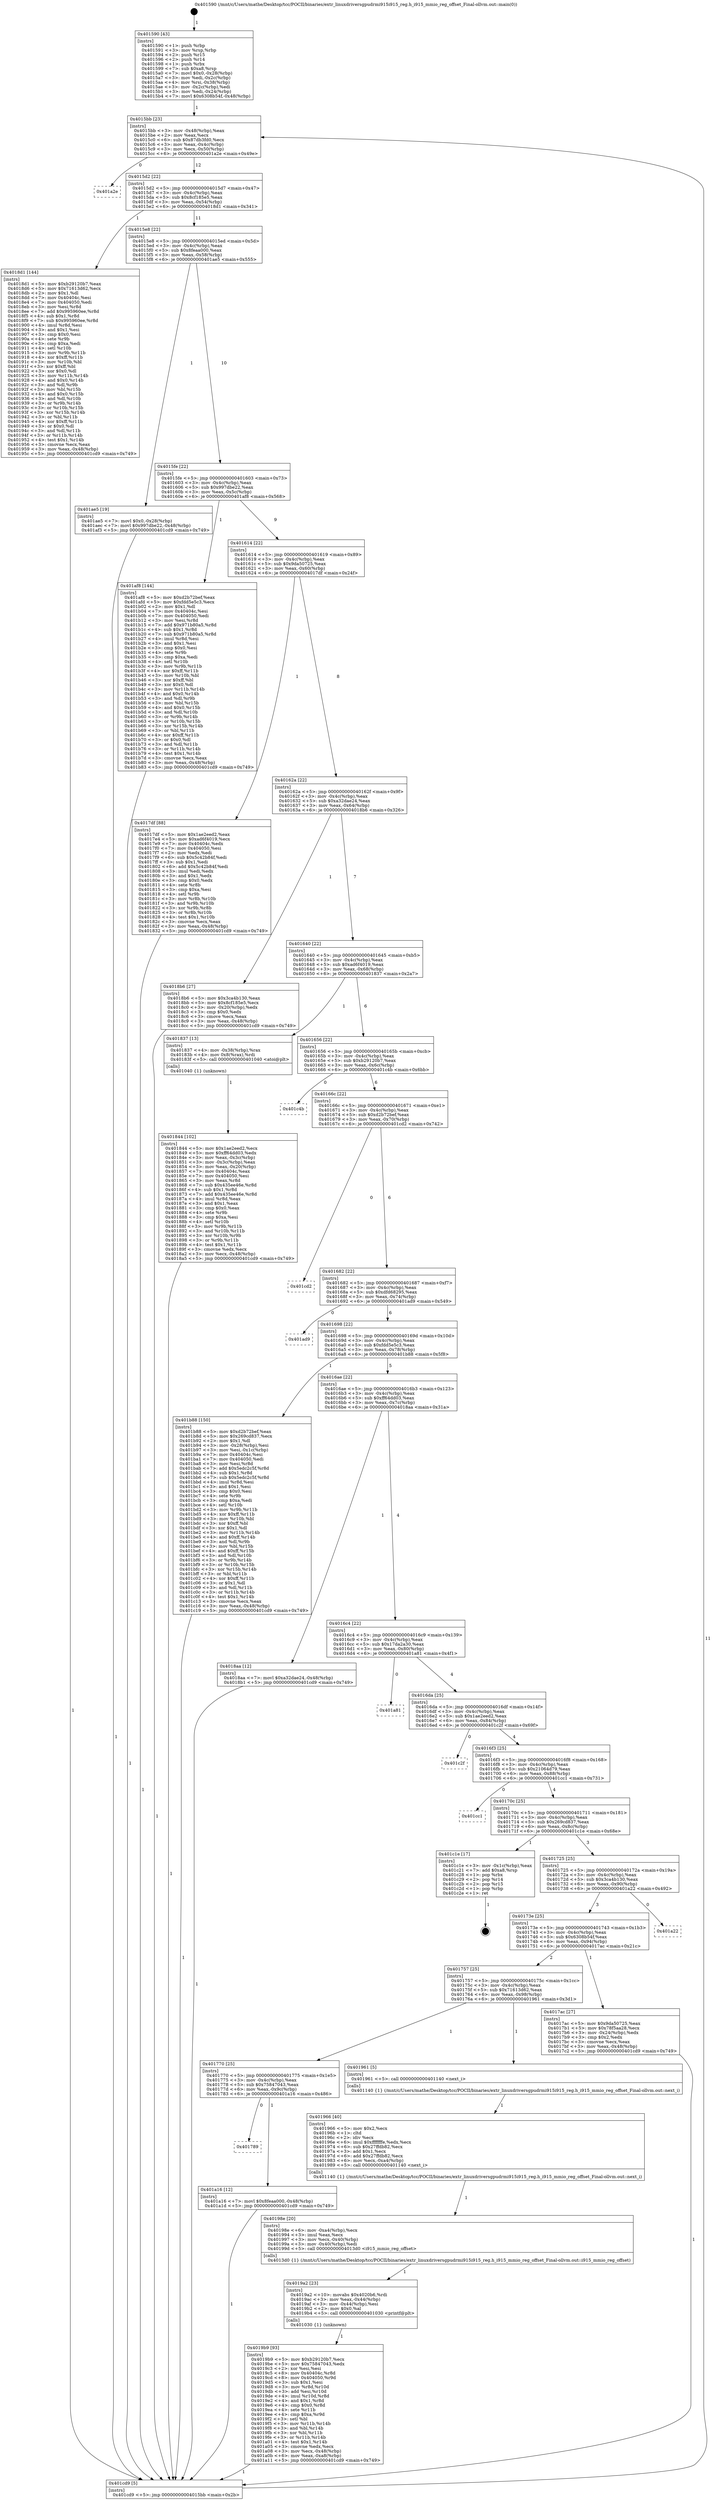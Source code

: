 digraph "0x401590" {
  label = "0x401590 (/mnt/c/Users/mathe/Desktop/tcc/POCII/binaries/extr_linuxdriversgpudrmi915i915_reg.h_i915_mmio_reg_offset_Final-ollvm.out::main(0))"
  labelloc = "t"
  node[shape=record]

  Entry [label="",width=0.3,height=0.3,shape=circle,fillcolor=black,style=filled]
  "0x4015bb" [label="{
     0x4015bb [23]\l
     | [instrs]\l
     &nbsp;&nbsp;0x4015bb \<+3\>: mov -0x48(%rbp),%eax\l
     &nbsp;&nbsp;0x4015be \<+2\>: mov %eax,%ecx\l
     &nbsp;&nbsp;0x4015c0 \<+6\>: sub $0x87db3fd0,%ecx\l
     &nbsp;&nbsp;0x4015c6 \<+3\>: mov %eax,-0x4c(%rbp)\l
     &nbsp;&nbsp;0x4015c9 \<+3\>: mov %ecx,-0x50(%rbp)\l
     &nbsp;&nbsp;0x4015cc \<+6\>: je 0000000000401a2e \<main+0x49e\>\l
  }"]
  "0x401a2e" [label="{
     0x401a2e\l
  }", style=dashed]
  "0x4015d2" [label="{
     0x4015d2 [22]\l
     | [instrs]\l
     &nbsp;&nbsp;0x4015d2 \<+5\>: jmp 00000000004015d7 \<main+0x47\>\l
     &nbsp;&nbsp;0x4015d7 \<+3\>: mov -0x4c(%rbp),%eax\l
     &nbsp;&nbsp;0x4015da \<+5\>: sub $0x8cf185e5,%eax\l
     &nbsp;&nbsp;0x4015df \<+3\>: mov %eax,-0x54(%rbp)\l
     &nbsp;&nbsp;0x4015e2 \<+6\>: je 00000000004018d1 \<main+0x341\>\l
  }"]
  Exit [label="",width=0.3,height=0.3,shape=circle,fillcolor=black,style=filled,peripheries=2]
  "0x4018d1" [label="{
     0x4018d1 [144]\l
     | [instrs]\l
     &nbsp;&nbsp;0x4018d1 \<+5\>: mov $0xb29120b7,%eax\l
     &nbsp;&nbsp;0x4018d6 \<+5\>: mov $0x71613d62,%ecx\l
     &nbsp;&nbsp;0x4018db \<+2\>: mov $0x1,%dl\l
     &nbsp;&nbsp;0x4018dd \<+7\>: mov 0x40404c,%esi\l
     &nbsp;&nbsp;0x4018e4 \<+7\>: mov 0x404050,%edi\l
     &nbsp;&nbsp;0x4018eb \<+3\>: mov %esi,%r8d\l
     &nbsp;&nbsp;0x4018ee \<+7\>: add $0x995960ee,%r8d\l
     &nbsp;&nbsp;0x4018f5 \<+4\>: sub $0x1,%r8d\l
     &nbsp;&nbsp;0x4018f9 \<+7\>: sub $0x995960ee,%r8d\l
     &nbsp;&nbsp;0x401900 \<+4\>: imul %r8d,%esi\l
     &nbsp;&nbsp;0x401904 \<+3\>: and $0x1,%esi\l
     &nbsp;&nbsp;0x401907 \<+3\>: cmp $0x0,%esi\l
     &nbsp;&nbsp;0x40190a \<+4\>: sete %r9b\l
     &nbsp;&nbsp;0x40190e \<+3\>: cmp $0xa,%edi\l
     &nbsp;&nbsp;0x401911 \<+4\>: setl %r10b\l
     &nbsp;&nbsp;0x401915 \<+3\>: mov %r9b,%r11b\l
     &nbsp;&nbsp;0x401918 \<+4\>: xor $0xff,%r11b\l
     &nbsp;&nbsp;0x40191c \<+3\>: mov %r10b,%bl\l
     &nbsp;&nbsp;0x40191f \<+3\>: xor $0xff,%bl\l
     &nbsp;&nbsp;0x401922 \<+3\>: xor $0x0,%dl\l
     &nbsp;&nbsp;0x401925 \<+3\>: mov %r11b,%r14b\l
     &nbsp;&nbsp;0x401928 \<+4\>: and $0x0,%r14b\l
     &nbsp;&nbsp;0x40192c \<+3\>: and %dl,%r9b\l
     &nbsp;&nbsp;0x40192f \<+3\>: mov %bl,%r15b\l
     &nbsp;&nbsp;0x401932 \<+4\>: and $0x0,%r15b\l
     &nbsp;&nbsp;0x401936 \<+3\>: and %dl,%r10b\l
     &nbsp;&nbsp;0x401939 \<+3\>: or %r9b,%r14b\l
     &nbsp;&nbsp;0x40193c \<+3\>: or %r10b,%r15b\l
     &nbsp;&nbsp;0x40193f \<+3\>: xor %r15b,%r14b\l
     &nbsp;&nbsp;0x401942 \<+3\>: or %bl,%r11b\l
     &nbsp;&nbsp;0x401945 \<+4\>: xor $0xff,%r11b\l
     &nbsp;&nbsp;0x401949 \<+3\>: or $0x0,%dl\l
     &nbsp;&nbsp;0x40194c \<+3\>: and %dl,%r11b\l
     &nbsp;&nbsp;0x40194f \<+3\>: or %r11b,%r14b\l
     &nbsp;&nbsp;0x401952 \<+4\>: test $0x1,%r14b\l
     &nbsp;&nbsp;0x401956 \<+3\>: cmovne %ecx,%eax\l
     &nbsp;&nbsp;0x401959 \<+3\>: mov %eax,-0x48(%rbp)\l
     &nbsp;&nbsp;0x40195c \<+5\>: jmp 0000000000401cd9 \<main+0x749\>\l
  }"]
  "0x4015e8" [label="{
     0x4015e8 [22]\l
     | [instrs]\l
     &nbsp;&nbsp;0x4015e8 \<+5\>: jmp 00000000004015ed \<main+0x5d\>\l
     &nbsp;&nbsp;0x4015ed \<+3\>: mov -0x4c(%rbp),%eax\l
     &nbsp;&nbsp;0x4015f0 \<+5\>: sub $0x8feaa000,%eax\l
     &nbsp;&nbsp;0x4015f5 \<+3\>: mov %eax,-0x58(%rbp)\l
     &nbsp;&nbsp;0x4015f8 \<+6\>: je 0000000000401ae5 \<main+0x555\>\l
  }"]
  "0x401789" [label="{
     0x401789\l
  }", style=dashed]
  "0x401ae5" [label="{
     0x401ae5 [19]\l
     | [instrs]\l
     &nbsp;&nbsp;0x401ae5 \<+7\>: movl $0x0,-0x28(%rbp)\l
     &nbsp;&nbsp;0x401aec \<+7\>: movl $0x997dbe22,-0x48(%rbp)\l
     &nbsp;&nbsp;0x401af3 \<+5\>: jmp 0000000000401cd9 \<main+0x749\>\l
  }"]
  "0x4015fe" [label="{
     0x4015fe [22]\l
     | [instrs]\l
     &nbsp;&nbsp;0x4015fe \<+5\>: jmp 0000000000401603 \<main+0x73\>\l
     &nbsp;&nbsp;0x401603 \<+3\>: mov -0x4c(%rbp),%eax\l
     &nbsp;&nbsp;0x401606 \<+5\>: sub $0x997dbe22,%eax\l
     &nbsp;&nbsp;0x40160b \<+3\>: mov %eax,-0x5c(%rbp)\l
     &nbsp;&nbsp;0x40160e \<+6\>: je 0000000000401af8 \<main+0x568\>\l
  }"]
  "0x401a16" [label="{
     0x401a16 [12]\l
     | [instrs]\l
     &nbsp;&nbsp;0x401a16 \<+7\>: movl $0x8feaa000,-0x48(%rbp)\l
     &nbsp;&nbsp;0x401a1d \<+5\>: jmp 0000000000401cd9 \<main+0x749\>\l
  }"]
  "0x401af8" [label="{
     0x401af8 [144]\l
     | [instrs]\l
     &nbsp;&nbsp;0x401af8 \<+5\>: mov $0xd2b72bef,%eax\l
     &nbsp;&nbsp;0x401afd \<+5\>: mov $0xfdd5e5c3,%ecx\l
     &nbsp;&nbsp;0x401b02 \<+2\>: mov $0x1,%dl\l
     &nbsp;&nbsp;0x401b04 \<+7\>: mov 0x40404c,%esi\l
     &nbsp;&nbsp;0x401b0b \<+7\>: mov 0x404050,%edi\l
     &nbsp;&nbsp;0x401b12 \<+3\>: mov %esi,%r8d\l
     &nbsp;&nbsp;0x401b15 \<+7\>: add $0x971b80a5,%r8d\l
     &nbsp;&nbsp;0x401b1c \<+4\>: sub $0x1,%r8d\l
     &nbsp;&nbsp;0x401b20 \<+7\>: sub $0x971b80a5,%r8d\l
     &nbsp;&nbsp;0x401b27 \<+4\>: imul %r8d,%esi\l
     &nbsp;&nbsp;0x401b2b \<+3\>: and $0x1,%esi\l
     &nbsp;&nbsp;0x401b2e \<+3\>: cmp $0x0,%esi\l
     &nbsp;&nbsp;0x401b31 \<+4\>: sete %r9b\l
     &nbsp;&nbsp;0x401b35 \<+3\>: cmp $0xa,%edi\l
     &nbsp;&nbsp;0x401b38 \<+4\>: setl %r10b\l
     &nbsp;&nbsp;0x401b3c \<+3\>: mov %r9b,%r11b\l
     &nbsp;&nbsp;0x401b3f \<+4\>: xor $0xff,%r11b\l
     &nbsp;&nbsp;0x401b43 \<+3\>: mov %r10b,%bl\l
     &nbsp;&nbsp;0x401b46 \<+3\>: xor $0xff,%bl\l
     &nbsp;&nbsp;0x401b49 \<+3\>: xor $0x0,%dl\l
     &nbsp;&nbsp;0x401b4c \<+3\>: mov %r11b,%r14b\l
     &nbsp;&nbsp;0x401b4f \<+4\>: and $0x0,%r14b\l
     &nbsp;&nbsp;0x401b53 \<+3\>: and %dl,%r9b\l
     &nbsp;&nbsp;0x401b56 \<+3\>: mov %bl,%r15b\l
     &nbsp;&nbsp;0x401b59 \<+4\>: and $0x0,%r15b\l
     &nbsp;&nbsp;0x401b5d \<+3\>: and %dl,%r10b\l
     &nbsp;&nbsp;0x401b60 \<+3\>: or %r9b,%r14b\l
     &nbsp;&nbsp;0x401b63 \<+3\>: or %r10b,%r15b\l
     &nbsp;&nbsp;0x401b66 \<+3\>: xor %r15b,%r14b\l
     &nbsp;&nbsp;0x401b69 \<+3\>: or %bl,%r11b\l
     &nbsp;&nbsp;0x401b6c \<+4\>: xor $0xff,%r11b\l
     &nbsp;&nbsp;0x401b70 \<+3\>: or $0x0,%dl\l
     &nbsp;&nbsp;0x401b73 \<+3\>: and %dl,%r11b\l
     &nbsp;&nbsp;0x401b76 \<+3\>: or %r11b,%r14b\l
     &nbsp;&nbsp;0x401b79 \<+4\>: test $0x1,%r14b\l
     &nbsp;&nbsp;0x401b7d \<+3\>: cmovne %ecx,%eax\l
     &nbsp;&nbsp;0x401b80 \<+3\>: mov %eax,-0x48(%rbp)\l
     &nbsp;&nbsp;0x401b83 \<+5\>: jmp 0000000000401cd9 \<main+0x749\>\l
  }"]
  "0x401614" [label="{
     0x401614 [22]\l
     | [instrs]\l
     &nbsp;&nbsp;0x401614 \<+5\>: jmp 0000000000401619 \<main+0x89\>\l
     &nbsp;&nbsp;0x401619 \<+3\>: mov -0x4c(%rbp),%eax\l
     &nbsp;&nbsp;0x40161c \<+5\>: sub $0x9da50725,%eax\l
     &nbsp;&nbsp;0x401621 \<+3\>: mov %eax,-0x60(%rbp)\l
     &nbsp;&nbsp;0x401624 \<+6\>: je 00000000004017df \<main+0x24f\>\l
  }"]
  "0x4019b9" [label="{
     0x4019b9 [93]\l
     | [instrs]\l
     &nbsp;&nbsp;0x4019b9 \<+5\>: mov $0xb29120b7,%ecx\l
     &nbsp;&nbsp;0x4019be \<+5\>: mov $0x75847043,%edx\l
     &nbsp;&nbsp;0x4019c3 \<+2\>: xor %esi,%esi\l
     &nbsp;&nbsp;0x4019c5 \<+8\>: mov 0x40404c,%r8d\l
     &nbsp;&nbsp;0x4019cd \<+8\>: mov 0x404050,%r9d\l
     &nbsp;&nbsp;0x4019d5 \<+3\>: sub $0x1,%esi\l
     &nbsp;&nbsp;0x4019d8 \<+3\>: mov %r8d,%r10d\l
     &nbsp;&nbsp;0x4019db \<+3\>: add %esi,%r10d\l
     &nbsp;&nbsp;0x4019de \<+4\>: imul %r10d,%r8d\l
     &nbsp;&nbsp;0x4019e2 \<+4\>: and $0x1,%r8d\l
     &nbsp;&nbsp;0x4019e6 \<+4\>: cmp $0x0,%r8d\l
     &nbsp;&nbsp;0x4019ea \<+4\>: sete %r11b\l
     &nbsp;&nbsp;0x4019ee \<+4\>: cmp $0xa,%r9d\l
     &nbsp;&nbsp;0x4019f2 \<+3\>: setl %bl\l
     &nbsp;&nbsp;0x4019f5 \<+3\>: mov %r11b,%r14b\l
     &nbsp;&nbsp;0x4019f8 \<+3\>: and %bl,%r14b\l
     &nbsp;&nbsp;0x4019fb \<+3\>: xor %bl,%r11b\l
     &nbsp;&nbsp;0x4019fe \<+3\>: or %r11b,%r14b\l
     &nbsp;&nbsp;0x401a01 \<+4\>: test $0x1,%r14b\l
     &nbsp;&nbsp;0x401a05 \<+3\>: cmovne %edx,%ecx\l
     &nbsp;&nbsp;0x401a08 \<+3\>: mov %ecx,-0x48(%rbp)\l
     &nbsp;&nbsp;0x401a0b \<+6\>: mov %eax,-0xa8(%rbp)\l
     &nbsp;&nbsp;0x401a11 \<+5\>: jmp 0000000000401cd9 \<main+0x749\>\l
  }"]
  "0x4017df" [label="{
     0x4017df [88]\l
     | [instrs]\l
     &nbsp;&nbsp;0x4017df \<+5\>: mov $0x1ae2eed2,%eax\l
     &nbsp;&nbsp;0x4017e4 \<+5\>: mov $0xad6f4019,%ecx\l
     &nbsp;&nbsp;0x4017e9 \<+7\>: mov 0x40404c,%edx\l
     &nbsp;&nbsp;0x4017f0 \<+7\>: mov 0x404050,%esi\l
     &nbsp;&nbsp;0x4017f7 \<+2\>: mov %edx,%edi\l
     &nbsp;&nbsp;0x4017f9 \<+6\>: sub $0x5c42b84f,%edi\l
     &nbsp;&nbsp;0x4017ff \<+3\>: sub $0x1,%edi\l
     &nbsp;&nbsp;0x401802 \<+6\>: add $0x5c42b84f,%edi\l
     &nbsp;&nbsp;0x401808 \<+3\>: imul %edi,%edx\l
     &nbsp;&nbsp;0x40180b \<+3\>: and $0x1,%edx\l
     &nbsp;&nbsp;0x40180e \<+3\>: cmp $0x0,%edx\l
     &nbsp;&nbsp;0x401811 \<+4\>: sete %r8b\l
     &nbsp;&nbsp;0x401815 \<+3\>: cmp $0xa,%esi\l
     &nbsp;&nbsp;0x401818 \<+4\>: setl %r9b\l
     &nbsp;&nbsp;0x40181c \<+3\>: mov %r8b,%r10b\l
     &nbsp;&nbsp;0x40181f \<+3\>: and %r9b,%r10b\l
     &nbsp;&nbsp;0x401822 \<+3\>: xor %r9b,%r8b\l
     &nbsp;&nbsp;0x401825 \<+3\>: or %r8b,%r10b\l
     &nbsp;&nbsp;0x401828 \<+4\>: test $0x1,%r10b\l
     &nbsp;&nbsp;0x40182c \<+3\>: cmovne %ecx,%eax\l
     &nbsp;&nbsp;0x40182f \<+3\>: mov %eax,-0x48(%rbp)\l
     &nbsp;&nbsp;0x401832 \<+5\>: jmp 0000000000401cd9 \<main+0x749\>\l
  }"]
  "0x40162a" [label="{
     0x40162a [22]\l
     | [instrs]\l
     &nbsp;&nbsp;0x40162a \<+5\>: jmp 000000000040162f \<main+0x9f\>\l
     &nbsp;&nbsp;0x40162f \<+3\>: mov -0x4c(%rbp),%eax\l
     &nbsp;&nbsp;0x401632 \<+5\>: sub $0xa32dae24,%eax\l
     &nbsp;&nbsp;0x401637 \<+3\>: mov %eax,-0x64(%rbp)\l
     &nbsp;&nbsp;0x40163a \<+6\>: je 00000000004018b6 \<main+0x326\>\l
  }"]
  "0x4019a2" [label="{
     0x4019a2 [23]\l
     | [instrs]\l
     &nbsp;&nbsp;0x4019a2 \<+10\>: movabs $0x4020b6,%rdi\l
     &nbsp;&nbsp;0x4019ac \<+3\>: mov %eax,-0x44(%rbp)\l
     &nbsp;&nbsp;0x4019af \<+3\>: mov -0x44(%rbp),%esi\l
     &nbsp;&nbsp;0x4019b2 \<+2\>: mov $0x0,%al\l
     &nbsp;&nbsp;0x4019b4 \<+5\>: call 0000000000401030 \<printf@plt\>\l
     | [calls]\l
     &nbsp;&nbsp;0x401030 \{1\} (unknown)\l
  }"]
  "0x4018b6" [label="{
     0x4018b6 [27]\l
     | [instrs]\l
     &nbsp;&nbsp;0x4018b6 \<+5\>: mov $0x3ca4b130,%eax\l
     &nbsp;&nbsp;0x4018bb \<+5\>: mov $0x8cf185e5,%ecx\l
     &nbsp;&nbsp;0x4018c0 \<+3\>: mov -0x20(%rbp),%edx\l
     &nbsp;&nbsp;0x4018c3 \<+3\>: cmp $0x0,%edx\l
     &nbsp;&nbsp;0x4018c6 \<+3\>: cmove %ecx,%eax\l
     &nbsp;&nbsp;0x4018c9 \<+3\>: mov %eax,-0x48(%rbp)\l
     &nbsp;&nbsp;0x4018cc \<+5\>: jmp 0000000000401cd9 \<main+0x749\>\l
  }"]
  "0x401640" [label="{
     0x401640 [22]\l
     | [instrs]\l
     &nbsp;&nbsp;0x401640 \<+5\>: jmp 0000000000401645 \<main+0xb5\>\l
     &nbsp;&nbsp;0x401645 \<+3\>: mov -0x4c(%rbp),%eax\l
     &nbsp;&nbsp;0x401648 \<+5\>: sub $0xad6f4019,%eax\l
     &nbsp;&nbsp;0x40164d \<+3\>: mov %eax,-0x68(%rbp)\l
     &nbsp;&nbsp;0x401650 \<+6\>: je 0000000000401837 \<main+0x2a7\>\l
  }"]
  "0x40198e" [label="{
     0x40198e [20]\l
     | [instrs]\l
     &nbsp;&nbsp;0x40198e \<+6\>: mov -0xa4(%rbp),%ecx\l
     &nbsp;&nbsp;0x401994 \<+3\>: imul %eax,%ecx\l
     &nbsp;&nbsp;0x401997 \<+3\>: mov %ecx,-0x40(%rbp)\l
     &nbsp;&nbsp;0x40199a \<+3\>: mov -0x40(%rbp),%edi\l
     &nbsp;&nbsp;0x40199d \<+5\>: call 00000000004013d0 \<i915_mmio_reg_offset\>\l
     | [calls]\l
     &nbsp;&nbsp;0x4013d0 \{1\} (/mnt/c/Users/mathe/Desktop/tcc/POCII/binaries/extr_linuxdriversgpudrmi915i915_reg.h_i915_mmio_reg_offset_Final-ollvm.out::i915_mmio_reg_offset)\l
  }"]
  "0x401837" [label="{
     0x401837 [13]\l
     | [instrs]\l
     &nbsp;&nbsp;0x401837 \<+4\>: mov -0x38(%rbp),%rax\l
     &nbsp;&nbsp;0x40183b \<+4\>: mov 0x8(%rax),%rdi\l
     &nbsp;&nbsp;0x40183f \<+5\>: call 0000000000401040 \<atoi@plt\>\l
     | [calls]\l
     &nbsp;&nbsp;0x401040 \{1\} (unknown)\l
  }"]
  "0x401656" [label="{
     0x401656 [22]\l
     | [instrs]\l
     &nbsp;&nbsp;0x401656 \<+5\>: jmp 000000000040165b \<main+0xcb\>\l
     &nbsp;&nbsp;0x40165b \<+3\>: mov -0x4c(%rbp),%eax\l
     &nbsp;&nbsp;0x40165e \<+5\>: sub $0xb29120b7,%eax\l
     &nbsp;&nbsp;0x401663 \<+3\>: mov %eax,-0x6c(%rbp)\l
     &nbsp;&nbsp;0x401666 \<+6\>: je 0000000000401c4b \<main+0x6bb\>\l
  }"]
  "0x401966" [label="{
     0x401966 [40]\l
     | [instrs]\l
     &nbsp;&nbsp;0x401966 \<+5\>: mov $0x2,%ecx\l
     &nbsp;&nbsp;0x40196b \<+1\>: cltd\l
     &nbsp;&nbsp;0x40196c \<+2\>: idiv %ecx\l
     &nbsp;&nbsp;0x40196e \<+6\>: imul $0xfffffffe,%edx,%ecx\l
     &nbsp;&nbsp;0x401974 \<+6\>: sub $0x27ffdb82,%ecx\l
     &nbsp;&nbsp;0x40197a \<+3\>: add $0x1,%ecx\l
     &nbsp;&nbsp;0x40197d \<+6\>: add $0x27ffdb82,%ecx\l
     &nbsp;&nbsp;0x401983 \<+6\>: mov %ecx,-0xa4(%rbp)\l
     &nbsp;&nbsp;0x401989 \<+5\>: call 0000000000401140 \<next_i\>\l
     | [calls]\l
     &nbsp;&nbsp;0x401140 \{1\} (/mnt/c/Users/mathe/Desktop/tcc/POCII/binaries/extr_linuxdriversgpudrmi915i915_reg.h_i915_mmio_reg_offset_Final-ollvm.out::next_i)\l
  }"]
  "0x401c4b" [label="{
     0x401c4b\l
  }", style=dashed]
  "0x40166c" [label="{
     0x40166c [22]\l
     | [instrs]\l
     &nbsp;&nbsp;0x40166c \<+5\>: jmp 0000000000401671 \<main+0xe1\>\l
     &nbsp;&nbsp;0x401671 \<+3\>: mov -0x4c(%rbp),%eax\l
     &nbsp;&nbsp;0x401674 \<+5\>: sub $0xd2b72bef,%eax\l
     &nbsp;&nbsp;0x401679 \<+3\>: mov %eax,-0x70(%rbp)\l
     &nbsp;&nbsp;0x40167c \<+6\>: je 0000000000401cd2 \<main+0x742\>\l
  }"]
  "0x401770" [label="{
     0x401770 [25]\l
     | [instrs]\l
     &nbsp;&nbsp;0x401770 \<+5\>: jmp 0000000000401775 \<main+0x1e5\>\l
     &nbsp;&nbsp;0x401775 \<+3\>: mov -0x4c(%rbp),%eax\l
     &nbsp;&nbsp;0x401778 \<+5\>: sub $0x75847043,%eax\l
     &nbsp;&nbsp;0x40177d \<+6\>: mov %eax,-0x9c(%rbp)\l
     &nbsp;&nbsp;0x401783 \<+6\>: je 0000000000401a16 \<main+0x486\>\l
  }"]
  "0x401cd2" [label="{
     0x401cd2\l
  }", style=dashed]
  "0x401682" [label="{
     0x401682 [22]\l
     | [instrs]\l
     &nbsp;&nbsp;0x401682 \<+5\>: jmp 0000000000401687 \<main+0xf7\>\l
     &nbsp;&nbsp;0x401687 \<+3\>: mov -0x4c(%rbp),%eax\l
     &nbsp;&nbsp;0x40168a \<+5\>: sub $0xdfd68295,%eax\l
     &nbsp;&nbsp;0x40168f \<+3\>: mov %eax,-0x74(%rbp)\l
     &nbsp;&nbsp;0x401692 \<+6\>: je 0000000000401ad9 \<main+0x549\>\l
  }"]
  "0x401961" [label="{
     0x401961 [5]\l
     | [instrs]\l
     &nbsp;&nbsp;0x401961 \<+5\>: call 0000000000401140 \<next_i\>\l
     | [calls]\l
     &nbsp;&nbsp;0x401140 \{1\} (/mnt/c/Users/mathe/Desktop/tcc/POCII/binaries/extr_linuxdriversgpudrmi915i915_reg.h_i915_mmio_reg_offset_Final-ollvm.out::next_i)\l
  }"]
  "0x401ad9" [label="{
     0x401ad9\l
  }", style=dashed]
  "0x401698" [label="{
     0x401698 [22]\l
     | [instrs]\l
     &nbsp;&nbsp;0x401698 \<+5\>: jmp 000000000040169d \<main+0x10d\>\l
     &nbsp;&nbsp;0x40169d \<+3\>: mov -0x4c(%rbp),%eax\l
     &nbsp;&nbsp;0x4016a0 \<+5\>: sub $0xfdd5e5c3,%eax\l
     &nbsp;&nbsp;0x4016a5 \<+3\>: mov %eax,-0x78(%rbp)\l
     &nbsp;&nbsp;0x4016a8 \<+6\>: je 0000000000401b88 \<main+0x5f8\>\l
  }"]
  "0x401844" [label="{
     0x401844 [102]\l
     | [instrs]\l
     &nbsp;&nbsp;0x401844 \<+5\>: mov $0x1ae2eed2,%ecx\l
     &nbsp;&nbsp;0x401849 \<+5\>: mov $0xff64dd03,%edx\l
     &nbsp;&nbsp;0x40184e \<+3\>: mov %eax,-0x3c(%rbp)\l
     &nbsp;&nbsp;0x401851 \<+3\>: mov -0x3c(%rbp),%eax\l
     &nbsp;&nbsp;0x401854 \<+3\>: mov %eax,-0x20(%rbp)\l
     &nbsp;&nbsp;0x401857 \<+7\>: mov 0x40404c,%eax\l
     &nbsp;&nbsp;0x40185e \<+7\>: mov 0x404050,%esi\l
     &nbsp;&nbsp;0x401865 \<+3\>: mov %eax,%r8d\l
     &nbsp;&nbsp;0x401868 \<+7\>: sub $0x435ee46e,%r8d\l
     &nbsp;&nbsp;0x40186f \<+4\>: sub $0x1,%r8d\l
     &nbsp;&nbsp;0x401873 \<+7\>: add $0x435ee46e,%r8d\l
     &nbsp;&nbsp;0x40187a \<+4\>: imul %r8d,%eax\l
     &nbsp;&nbsp;0x40187e \<+3\>: and $0x1,%eax\l
     &nbsp;&nbsp;0x401881 \<+3\>: cmp $0x0,%eax\l
     &nbsp;&nbsp;0x401884 \<+4\>: sete %r9b\l
     &nbsp;&nbsp;0x401888 \<+3\>: cmp $0xa,%esi\l
     &nbsp;&nbsp;0x40188b \<+4\>: setl %r10b\l
     &nbsp;&nbsp;0x40188f \<+3\>: mov %r9b,%r11b\l
     &nbsp;&nbsp;0x401892 \<+3\>: and %r10b,%r11b\l
     &nbsp;&nbsp;0x401895 \<+3\>: xor %r10b,%r9b\l
     &nbsp;&nbsp;0x401898 \<+3\>: or %r9b,%r11b\l
     &nbsp;&nbsp;0x40189b \<+4\>: test $0x1,%r11b\l
     &nbsp;&nbsp;0x40189f \<+3\>: cmovne %edx,%ecx\l
     &nbsp;&nbsp;0x4018a2 \<+3\>: mov %ecx,-0x48(%rbp)\l
     &nbsp;&nbsp;0x4018a5 \<+5\>: jmp 0000000000401cd9 \<main+0x749\>\l
  }"]
  "0x401b88" [label="{
     0x401b88 [150]\l
     | [instrs]\l
     &nbsp;&nbsp;0x401b88 \<+5\>: mov $0xd2b72bef,%eax\l
     &nbsp;&nbsp;0x401b8d \<+5\>: mov $0x269cd837,%ecx\l
     &nbsp;&nbsp;0x401b92 \<+2\>: mov $0x1,%dl\l
     &nbsp;&nbsp;0x401b94 \<+3\>: mov -0x28(%rbp),%esi\l
     &nbsp;&nbsp;0x401b97 \<+3\>: mov %esi,-0x1c(%rbp)\l
     &nbsp;&nbsp;0x401b9a \<+7\>: mov 0x40404c,%esi\l
     &nbsp;&nbsp;0x401ba1 \<+7\>: mov 0x404050,%edi\l
     &nbsp;&nbsp;0x401ba8 \<+3\>: mov %esi,%r8d\l
     &nbsp;&nbsp;0x401bab \<+7\>: add $0x5edc2c5f,%r8d\l
     &nbsp;&nbsp;0x401bb2 \<+4\>: sub $0x1,%r8d\l
     &nbsp;&nbsp;0x401bb6 \<+7\>: sub $0x5edc2c5f,%r8d\l
     &nbsp;&nbsp;0x401bbd \<+4\>: imul %r8d,%esi\l
     &nbsp;&nbsp;0x401bc1 \<+3\>: and $0x1,%esi\l
     &nbsp;&nbsp;0x401bc4 \<+3\>: cmp $0x0,%esi\l
     &nbsp;&nbsp;0x401bc7 \<+4\>: sete %r9b\l
     &nbsp;&nbsp;0x401bcb \<+3\>: cmp $0xa,%edi\l
     &nbsp;&nbsp;0x401bce \<+4\>: setl %r10b\l
     &nbsp;&nbsp;0x401bd2 \<+3\>: mov %r9b,%r11b\l
     &nbsp;&nbsp;0x401bd5 \<+4\>: xor $0xff,%r11b\l
     &nbsp;&nbsp;0x401bd9 \<+3\>: mov %r10b,%bl\l
     &nbsp;&nbsp;0x401bdc \<+3\>: xor $0xff,%bl\l
     &nbsp;&nbsp;0x401bdf \<+3\>: xor $0x1,%dl\l
     &nbsp;&nbsp;0x401be2 \<+3\>: mov %r11b,%r14b\l
     &nbsp;&nbsp;0x401be5 \<+4\>: and $0xff,%r14b\l
     &nbsp;&nbsp;0x401be9 \<+3\>: and %dl,%r9b\l
     &nbsp;&nbsp;0x401bec \<+3\>: mov %bl,%r15b\l
     &nbsp;&nbsp;0x401bef \<+4\>: and $0xff,%r15b\l
     &nbsp;&nbsp;0x401bf3 \<+3\>: and %dl,%r10b\l
     &nbsp;&nbsp;0x401bf6 \<+3\>: or %r9b,%r14b\l
     &nbsp;&nbsp;0x401bf9 \<+3\>: or %r10b,%r15b\l
     &nbsp;&nbsp;0x401bfc \<+3\>: xor %r15b,%r14b\l
     &nbsp;&nbsp;0x401bff \<+3\>: or %bl,%r11b\l
     &nbsp;&nbsp;0x401c02 \<+4\>: xor $0xff,%r11b\l
     &nbsp;&nbsp;0x401c06 \<+3\>: or $0x1,%dl\l
     &nbsp;&nbsp;0x401c09 \<+3\>: and %dl,%r11b\l
     &nbsp;&nbsp;0x401c0c \<+3\>: or %r11b,%r14b\l
     &nbsp;&nbsp;0x401c0f \<+4\>: test $0x1,%r14b\l
     &nbsp;&nbsp;0x401c13 \<+3\>: cmovne %ecx,%eax\l
     &nbsp;&nbsp;0x401c16 \<+3\>: mov %eax,-0x48(%rbp)\l
     &nbsp;&nbsp;0x401c19 \<+5\>: jmp 0000000000401cd9 \<main+0x749\>\l
  }"]
  "0x4016ae" [label="{
     0x4016ae [22]\l
     | [instrs]\l
     &nbsp;&nbsp;0x4016ae \<+5\>: jmp 00000000004016b3 \<main+0x123\>\l
     &nbsp;&nbsp;0x4016b3 \<+3\>: mov -0x4c(%rbp),%eax\l
     &nbsp;&nbsp;0x4016b6 \<+5\>: sub $0xff64dd03,%eax\l
     &nbsp;&nbsp;0x4016bb \<+3\>: mov %eax,-0x7c(%rbp)\l
     &nbsp;&nbsp;0x4016be \<+6\>: je 00000000004018aa \<main+0x31a\>\l
  }"]
  "0x401590" [label="{
     0x401590 [43]\l
     | [instrs]\l
     &nbsp;&nbsp;0x401590 \<+1\>: push %rbp\l
     &nbsp;&nbsp;0x401591 \<+3\>: mov %rsp,%rbp\l
     &nbsp;&nbsp;0x401594 \<+2\>: push %r15\l
     &nbsp;&nbsp;0x401596 \<+2\>: push %r14\l
     &nbsp;&nbsp;0x401598 \<+1\>: push %rbx\l
     &nbsp;&nbsp;0x401599 \<+7\>: sub $0xa8,%rsp\l
     &nbsp;&nbsp;0x4015a0 \<+7\>: movl $0x0,-0x28(%rbp)\l
     &nbsp;&nbsp;0x4015a7 \<+3\>: mov %edi,-0x2c(%rbp)\l
     &nbsp;&nbsp;0x4015aa \<+4\>: mov %rsi,-0x38(%rbp)\l
     &nbsp;&nbsp;0x4015ae \<+3\>: mov -0x2c(%rbp),%edi\l
     &nbsp;&nbsp;0x4015b1 \<+3\>: mov %edi,-0x24(%rbp)\l
     &nbsp;&nbsp;0x4015b4 \<+7\>: movl $0x6308b54f,-0x48(%rbp)\l
  }"]
  "0x4018aa" [label="{
     0x4018aa [12]\l
     | [instrs]\l
     &nbsp;&nbsp;0x4018aa \<+7\>: movl $0xa32dae24,-0x48(%rbp)\l
     &nbsp;&nbsp;0x4018b1 \<+5\>: jmp 0000000000401cd9 \<main+0x749\>\l
  }"]
  "0x4016c4" [label="{
     0x4016c4 [22]\l
     | [instrs]\l
     &nbsp;&nbsp;0x4016c4 \<+5\>: jmp 00000000004016c9 \<main+0x139\>\l
     &nbsp;&nbsp;0x4016c9 \<+3\>: mov -0x4c(%rbp),%eax\l
     &nbsp;&nbsp;0x4016cc \<+5\>: sub $0x17da2a30,%eax\l
     &nbsp;&nbsp;0x4016d1 \<+3\>: mov %eax,-0x80(%rbp)\l
     &nbsp;&nbsp;0x4016d4 \<+6\>: je 0000000000401a81 \<main+0x4f1\>\l
  }"]
  "0x401cd9" [label="{
     0x401cd9 [5]\l
     | [instrs]\l
     &nbsp;&nbsp;0x401cd9 \<+5\>: jmp 00000000004015bb \<main+0x2b\>\l
  }"]
  "0x401a81" [label="{
     0x401a81\l
  }", style=dashed]
  "0x4016da" [label="{
     0x4016da [25]\l
     | [instrs]\l
     &nbsp;&nbsp;0x4016da \<+5\>: jmp 00000000004016df \<main+0x14f\>\l
     &nbsp;&nbsp;0x4016df \<+3\>: mov -0x4c(%rbp),%eax\l
     &nbsp;&nbsp;0x4016e2 \<+5\>: sub $0x1ae2eed2,%eax\l
     &nbsp;&nbsp;0x4016e7 \<+6\>: mov %eax,-0x84(%rbp)\l
     &nbsp;&nbsp;0x4016ed \<+6\>: je 0000000000401c2f \<main+0x69f\>\l
  }"]
  "0x401757" [label="{
     0x401757 [25]\l
     | [instrs]\l
     &nbsp;&nbsp;0x401757 \<+5\>: jmp 000000000040175c \<main+0x1cc\>\l
     &nbsp;&nbsp;0x40175c \<+3\>: mov -0x4c(%rbp),%eax\l
     &nbsp;&nbsp;0x40175f \<+5\>: sub $0x71613d62,%eax\l
     &nbsp;&nbsp;0x401764 \<+6\>: mov %eax,-0x98(%rbp)\l
     &nbsp;&nbsp;0x40176a \<+6\>: je 0000000000401961 \<main+0x3d1\>\l
  }"]
  "0x401c2f" [label="{
     0x401c2f\l
  }", style=dashed]
  "0x4016f3" [label="{
     0x4016f3 [25]\l
     | [instrs]\l
     &nbsp;&nbsp;0x4016f3 \<+5\>: jmp 00000000004016f8 \<main+0x168\>\l
     &nbsp;&nbsp;0x4016f8 \<+3\>: mov -0x4c(%rbp),%eax\l
     &nbsp;&nbsp;0x4016fb \<+5\>: sub $0x21064d79,%eax\l
     &nbsp;&nbsp;0x401700 \<+6\>: mov %eax,-0x88(%rbp)\l
     &nbsp;&nbsp;0x401706 \<+6\>: je 0000000000401cc1 \<main+0x731\>\l
  }"]
  "0x4017ac" [label="{
     0x4017ac [27]\l
     | [instrs]\l
     &nbsp;&nbsp;0x4017ac \<+5\>: mov $0x9da50725,%eax\l
     &nbsp;&nbsp;0x4017b1 \<+5\>: mov $0x78f5aa28,%ecx\l
     &nbsp;&nbsp;0x4017b6 \<+3\>: mov -0x24(%rbp),%edx\l
     &nbsp;&nbsp;0x4017b9 \<+3\>: cmp $0x2,%edx\l
     &nbsp;&nbsp;0x4017bc \<+3\>: cmovne %ecx,%eax\l
     &nbsp;&nbsp;0x4017bf \<+3\>: mov %eax,-0x48(%rbp)\l
     &nbsp;&nbsp;0x4017c2 \<+5\>: jmp 0000000000401cd9 \<main+0x749\>\l
  }"]
  "0x401cc1" [label="{
     0x401cc1\l
  }", style=dashed]
  "0x40170c" [label="{
     0x40170c [25]\l
     | [instrs]\l
     &nbsp;&nbsp;0x40170c \<+5\>: jmp 0000000000401711 \<main+0x181\>\l
     &nbsp;&nbsp;0x401711 \<+3\>: mov -0x4c(%rbp),%eax\l
     &nbsp;&nbsp;0x401714 \<+5\>: sub $0x269cd837,%eax\l
     &nbsp;&nbsp;0x401719 \<+6\>: mov %eax,-0x8c(%rbp)\l
     &nbsp;&nbsp;0x40171f \<+6\>: je 0000000000401c1e \<main+0x68e\>\l
  }"]
  "0x40173e" [label="{
     0x40173e [25]\l
     | [instrs]\l
     &nbsp;&nbsp;0x40173e \<+5\>: jmp 0000000000401743 \<main+0x1b3\>\l
     &nbsp;&nbsp;0x401743 \<+3\>: mov -0x4c(%rbp),%eax\l
     &nbsp;&nbsp;0x401746 \<+5\>: sub $0x6308b54f,%eax\l
     &nbsp;&nbsp;0x40174b \<+6\>: mov %eax,-0x94(%rbp)\l
     &nbsp;&nbsp;0x401751 \<+6\>: je 00000000004017ac \<main+0x21c\>\l
  }"]
  "0x401c1e" [label="{
     0x401c1e [17]\l
     | [instrs]\l
     &nbsp;&nbsp;0x401c1e \<+3\>: mov -0x1c(%rbp),%eax\l
     &nbsp;&nbsp;0x401c21 \<+7\>: add $0xa8,%rsp\l
     &nbsp;&nbsp;0x401c28 \<+1\>: pop %rbx\l
     &nbsp;&nbsp;0x401c29 \<+2\>: pop %r14\l
     &nbsp;&nbsp;0x401c2b \<+2\>: pop %r15\l
     &nbsp;&nbsp;0x401c2d \<+1\>: pop %rbp\l
     &nbsp;&nbsp;0x401c2e \<+1\>: ret\l
  }"]
  "0x401725" [label="{
     0x401725 [25]\l
     | [instrs]\l
     &nbsp;&nbsp;0x401725 \<+5\>: jmp 000000000040172a \<main+0x19a\>\l
     &nbsp;&nbsp;0x40172a \<+3\>: mov -0x4c(%rbp),%eax\l
     &nbsp;&nbsp;0x40172d \<+5\>: sub $0x3ca4b130,%eax\l
     &nbsp;&nbsp;0x401732 \<+6\>: mov %eax,-0x90(%rbp)\l
     &nbsp;&nbsp;0x401738 \<+6\>: je 0000000000401a22 \<main+0x492\>\l
  }"]
  "0x401a22" [label="{
     0x401a22\l
  }", style=dashed]
  Entry -> "0x401590" [label=" 1"]
  "0x4015bb" -> "0x401a2e" [label=" 0"]
  "0x4015bb" -> "0x4015d2" [label=" 12"]
  "0x401c1e" -> Exit [label=" 1"]
  "0x4015d2" -> "0x4018d1" [label=" 1"]
  "0x4015d2" -> "0x4015e8" [label=" 11"]
  "0x401b88" -> "0x401cd9" [label=" 1"]
  "0x4015e8" -> "0x401ae5" [label=" 1"]
  "0x4015e8" -> "0x4015fe" [label=" 10"]
  "0x401af8" -> "0x401cd9" [label=" 1"]
  "0x4015fe" -> "0x401af8" [label=" 1"]
  "0x4015fe" -> "0x401614" [label=" 9"]
  "0x401ae5" -> "0x401cd9" [label=" 1"]
  "0x401614" -> "0x4017df" [label=" 1"]
  "0x401614" -> "0x40162a" [label=" 8"]
  "0x401770" -> "0x401789" [label=" 0"]
  "0x40162a" -> "0x4018b6" [label=" 1"]
  "0x40162a" -> "0x401640" [label=" 7"]
  "0x401770" -> "0x401a16" [label=" 1"]
  "0x401640" -> "0x401837" [label=" 1"]
  "0x401640" -> "0x401656" [label=" 6"]
  "0x401a16" -> "0x401cd9" [label=" 1"]
  "0x401656" -> "0x401c4b" [label=" 0"]
  "0x401656" -> "0x40166c" [label=" 6"]
  "0x4019b9" -> "0x401cd9" [label=" 1"]
  "0x40166c" -> "0x401cd2" [label=" 0"]
  "0x40166c" -> "0x401682" [label=" 6"]
  "0x4019a2" -> "0x4019b9" [label=" 1"]
  "0x401682" -> "0x401ad9" [label=" 0"]
  "0x401682" -> "0x401698" [label=" 6"]
  "0x40198e" -> "0x4019a2" [label=" 1"]
  "0x401698" -> "0x401b88" [label=" 1"]
  "0x401698" -> "0x4016ae" [label=" 5"]
  "0x401961" -> "0x401966" [label=" 1"]
  "0x4016ae" -> "0x4018aa" [label=" 1"]
  "0x4016ae" -> "0x4016c4" [label=" 4"]
  "0x401757" -> "0x401770" [label=" 1"]
  "0x4016c4" -> "0x401a81" [label=" 0"]
  "0x4016c4" -> "0x4016da" [label=" 4"]
  "0x401757" -> "0x401961" [label=" 1"]
  "0x4016da" -> "0x401c2f" [label=" 0"]
  "0x4016da" -> "0x4016f3" [label=" 4"]
  "0x401966" -> "0x40198e" [label=" 1"]
  "0x4016f3" -> "0x401cc1" [label=" 0"]
  "0x4016f3" -> "0x40170c" [label=" 4"]
  "0x4018d1" -> "0x401cd9" [label=" 1"]
  "0x40170c" -> "0x401c1e" [label=" 1"]
  "0x40170c" -> "0x401725" [label=" 3"]
  "0x4018aa" -> "0x401cd9" [label=" 1"]
  "0x401725" -> "0x401a22" [label=" 0"]
  "0x401725" -> "0x40173e" [label=" 3"]
  "0x4018b6" -> "0x401cd9" [label=" 1"]
  "0x40173e" -> "0x4017ac" [label=" 1"]
  "0x40173e" -> "0x401757" [label=" 2"]
  "0x4017ac" -> "0x401cd9" [label=" 1"]
  "0x401590" -> "0x4015bb" [label=" 1"]
  "0x401cd9" -> "0x4015bb" [label=" 11"]
  "0x4017df" -> "0x401cd9" [label=" 1"]
  "0x401837" -> "0x401844" [label=" 1"]
  "0x401844" -> "0x401cd9" [label=" 1"]
}
